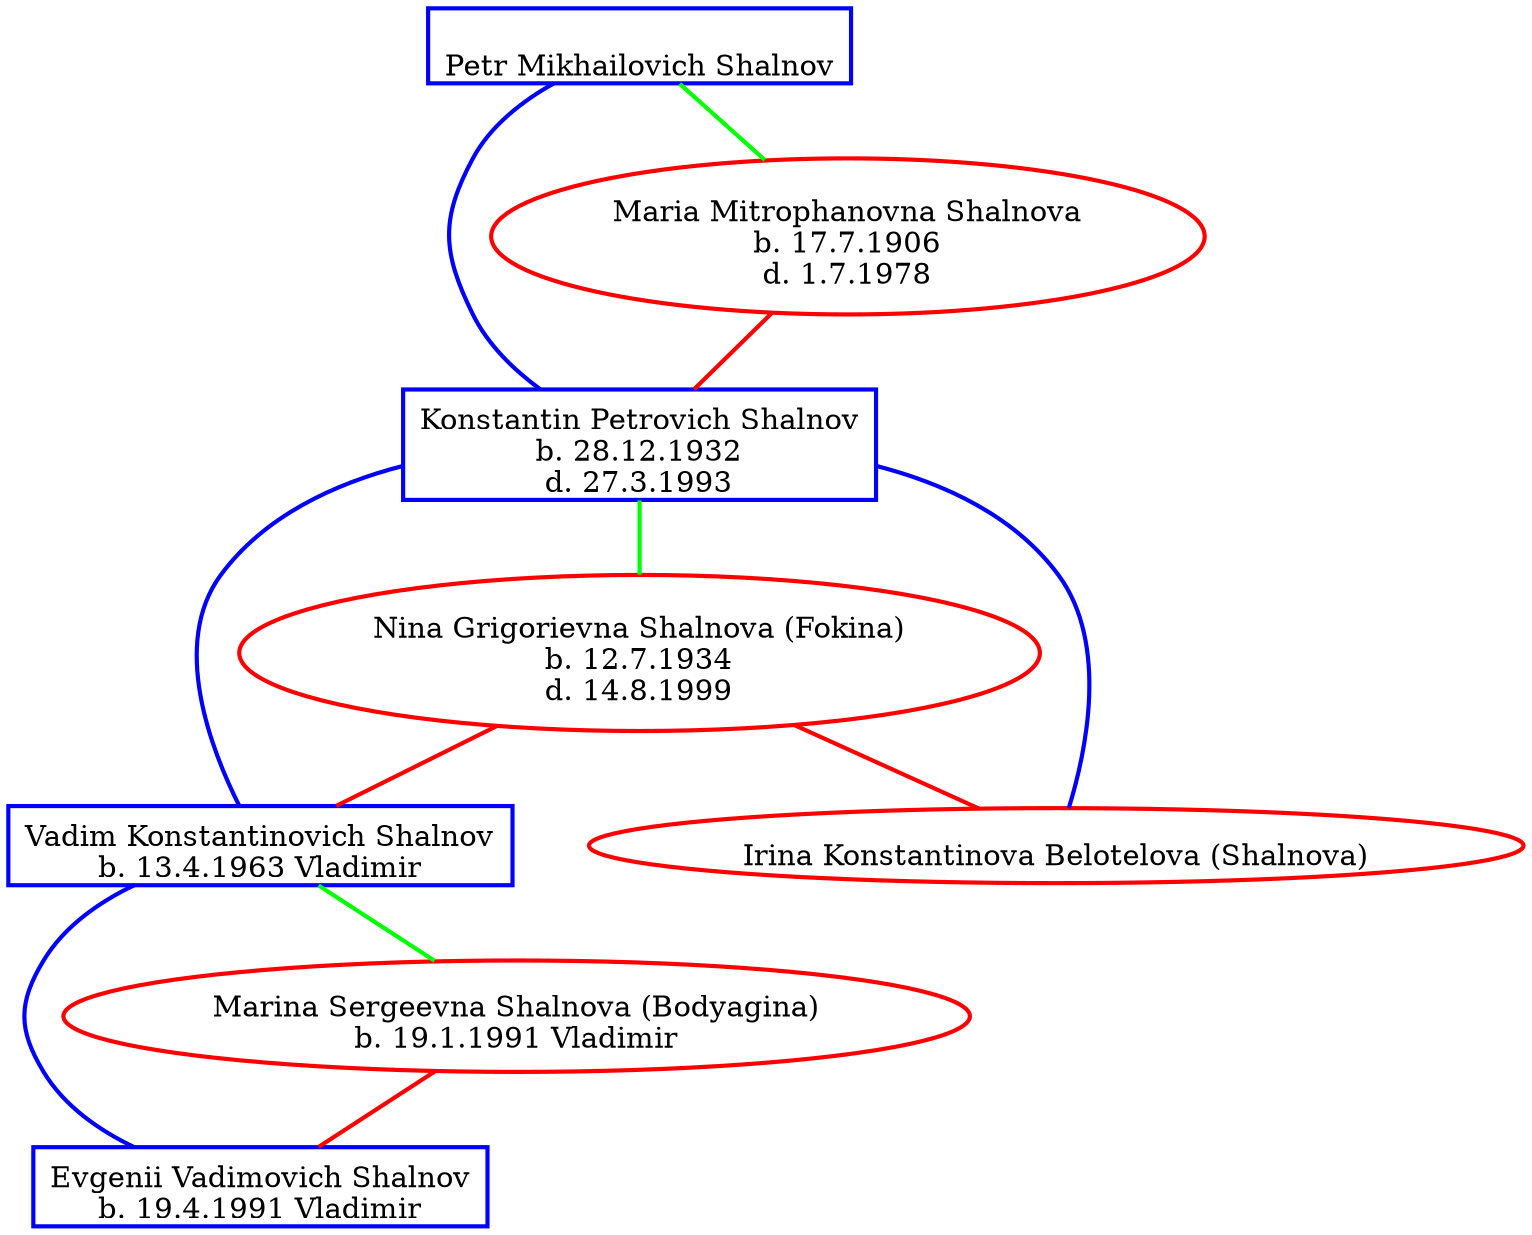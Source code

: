 graph G {
I1 [shape=box,color=blue,style=bold,label="Evgenii Vadimovich Shalnov\nb. 19.4.1991 Vladimir",labelloc=b];
I2 [shape=box,color=blue,style=bold,label="Vadim Konstantinovich Shalnov\nb. 13.4.1963 Vladimir",labelloc=b];
I3 [shape=ellipse,color=red,style=bold,label="Marina Sergeevna Shalnova (Bodyagina)\nb. 19.1.1991 Vladimir",labelloc=b];
I4 [shape=box,color=blue,style=bold,label="Konstantin Petrovich Shalnov\nb. 28.12.1932\nd. 27.3.1993",labelloc=b];
I5 [shape=ellipse,color=red,style=bold,label="Nina Grigorievna Shalnova (Fokina)\nb. 12.7.1934\nd. 14.8.1999",labelloc=b];
I6 [shape=ellipse,color=red,style=bold,label="Irina Konstantinova Belotelova (Shalnova)",labelloc=b];
I7 [shape=box,color=blue,style=bold,label="Petr Mikhailovich Shalnov",labelloc=b];
I8 [shape=ellipse,color=red,style=bold,label="Maria Mitrophanovna Shalnova\nb. 17.7.1906\nd. 1.7.1978",labelloc=b];

 I2 -- I1 [style=bold,color=blue];
 I3 -- I1 [style=bold,color=red];
 I2 -- I3 [style=bold,color=green];
 I4 -- I2 [style=bold,color=blue];
 I5 -- I2 [style=bold,color=red];
 I4 -- I5 [style=bold,color=green];
 I4 -- I6 [style=bold,color=blue];
 I5 -- I6 [style=bold,color=red];
 I7 -- I4 [style=bold,color=blue];
 I8 -- I4 [style=bold,color=red];
 I7 -- I8 [style=bold,color=green];
}
